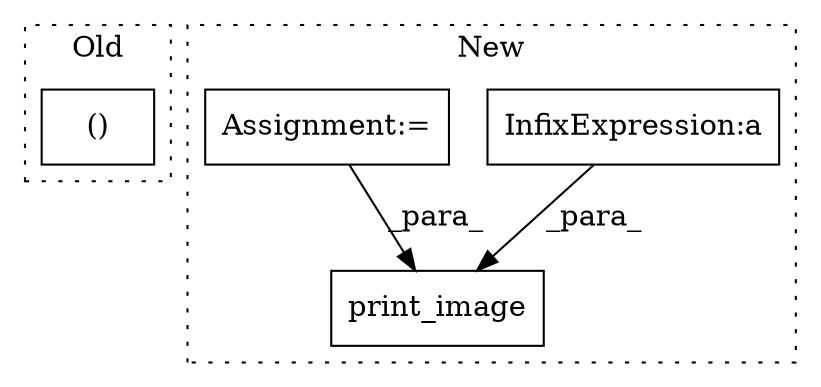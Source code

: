 digraph G {
subgraph cluster0 {
1 [label="()" a="106" s="21014" l="31" shape="box"];
label = "Old";
style="dotted";
}
subgraph cluster1 {
2 [label="print_image" a="32" s="21267,21320" l="12,1" shape="box"];
3 [label="InfixExpression:a" a="27" s="21298" l="3" shape="box"];
4 [label="Assignment:=" a="7" s="20501" l="1" shape="box"];
label = "New";
style="dotted";
}
3 -> 2 [label="_para_"];
4 -> 2 [label="_para_"];
}